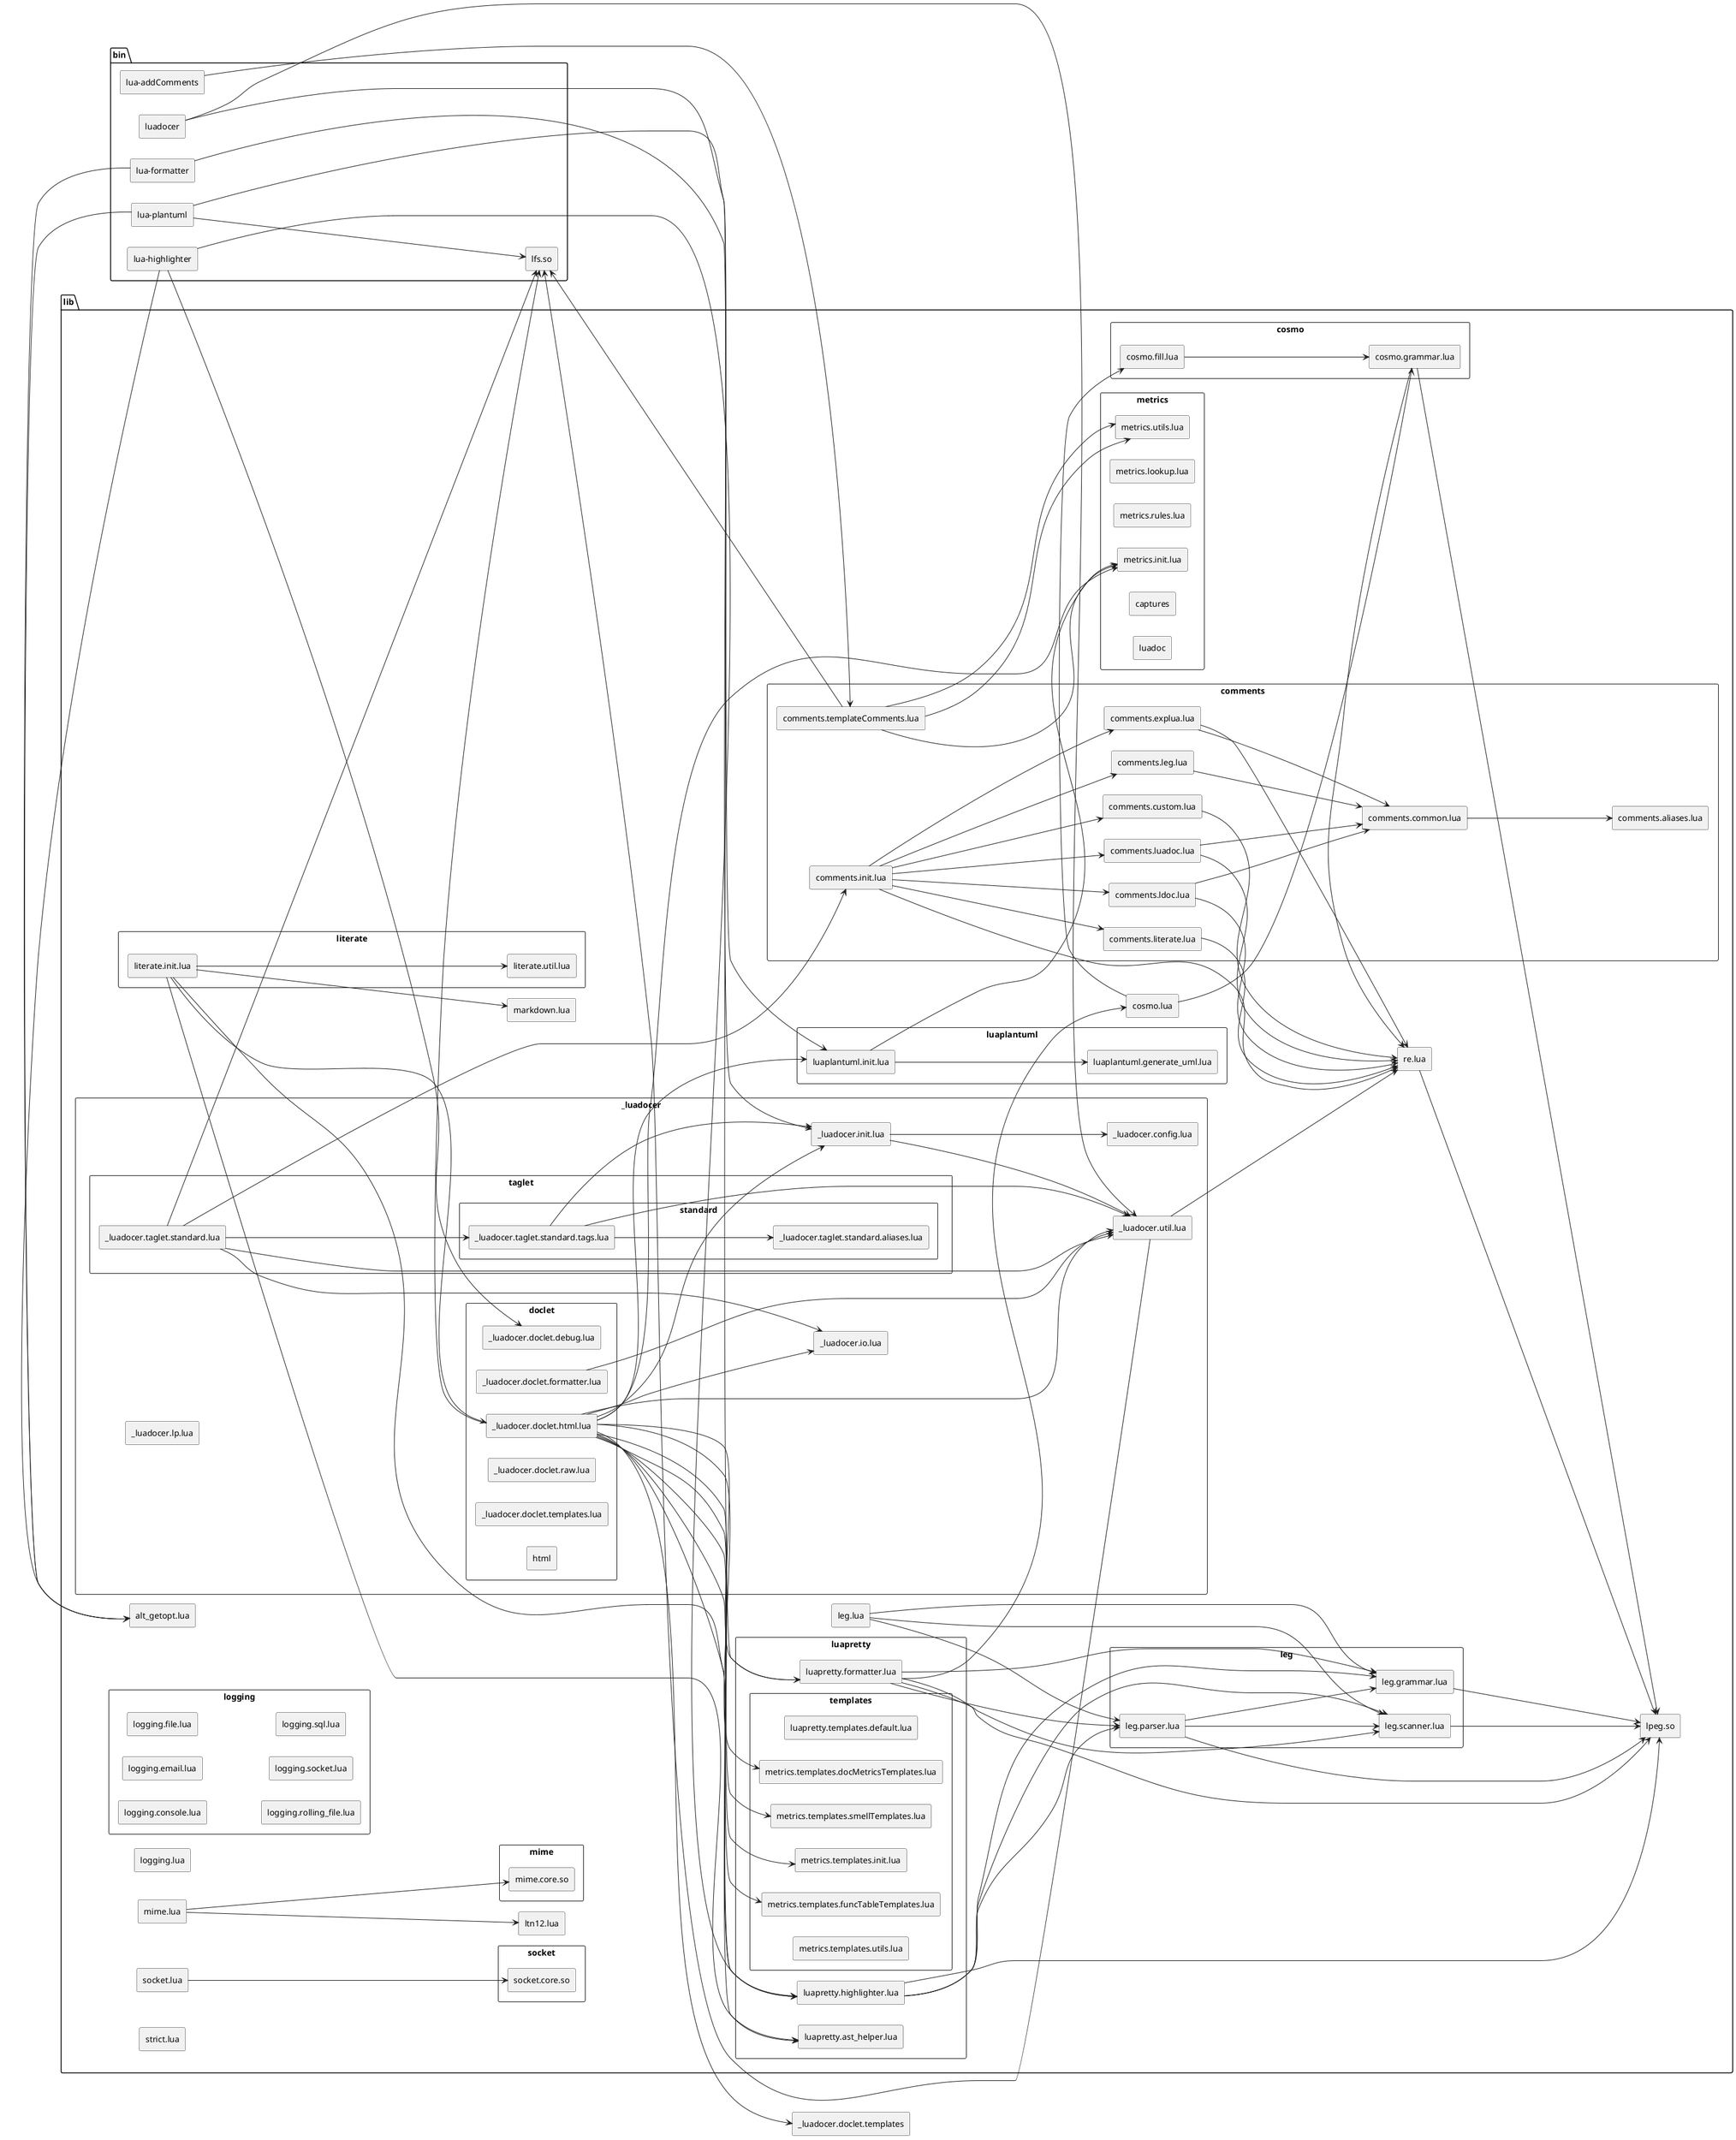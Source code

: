 @startuml
left to right direction
skinparam BackgroundColor transparent
skinparam componentStyle rectangle



package "bin" {
  [luadocer]
  [lua-plantuml]
  [lua-highlighter]
  [lua-formatter]
  [lua-addComments]
  [lfs.so]
}

package "lib" {
    [alt_getopt.lua]
    [cosmo.lua]
    [leg.lua]
    [logging.lua]
    [ltn12.lua]
    [markdown.lua]
    [mime.lua]
    [re.lua]
    [socket.lua]
    [strict.lua]
    [lpeg.so]

    component comments {
        [comments.aliases.lua] 
        [comments.common.lua]
        [comments.custom.lua]
        [comments.explua.lua]
        [comments.init.lua]
        [comments.ldoc.lua]
        [comments.leg.lua]
        [comments.literate.lua]
        [comments.luadoc.lua]
        [comments.templateComments.lua]
    }

    component cosmo {
        [cosmo.fill.lua]
        [cosmo.grammar.lua]
    }

    component leg {
        [leg.grammar.lua]
        [leg.parser.lua]
        [leg.scanner.lua]
    }
    component literate {
        [literate.init.lua]
        [literate.util.lua]
    }
    component logging {
        [logging.console.lua]
        [logging.email.lua]
        [logging.file.lua]
        [logging.rolling_file.lua]
        [logging.socket.lua]
        [logging.sql.lua]
    }
    component _luadocer {
        [_luadocer.config.lua]
        component doclet {
            [_luadocer.doclet.debug.lua]
            [_luadocer.doclet.formatter.lua]
            component html{
                
            }
            [_luadocer.doclet.html.lua]
            [_luadocer.doclet.raw.lua]
            [_luadocer.doclet.templates.lua]
        }
        [_luadocer.init.lua]
        [_luadocer.io.lua]
        [_luadocer.lp.lua]
        component taglet {
            [_luadocer.taglet.standard.lua]
            component standard {
                [_luadocer.taglet.standard.aliases.lua]
                [_luadocer.taglet.standard.tags.lua]
            }

        }
        [_luadocer.util.lua]
    }

    component luaplantuml {
        [luaplantuml.generate_uml.lua]
        [luaplantuml.init.lua]
    }
    component luapretty {
        [luapretty.ast_helper.lua]
        [luapretty.formatter.lua]
        [luapretty.highlighter.lua]
        component templates{
            [luapretty.templates.default.lua]
        }
    }    
    component metrics {

        component captures {

        }
        [metrics.init.lua]
        [metrics.lookup.lua]
        component luadoc {

        }
        [metrics.rules.lua]
        component templates {
            [metrics.templates.docMetricsTemplates.lua]
            [metrics.templates.funcTableTemplates.lua]
            [metrics.templates.init.lua]
            [metrics.templates.smellTemplates.lua]
            [metrics.templates.utils.lua]
        }
        [metrics.utils.lua]
    }
    component mime {
        [mime.core.so]
    }
    component socket {
        [socket.core.so]
    }
}

'luadocer
[luadocer]----->[_luadocer.init.lua]
[luadocer]----->[_luadocer.util.lua]

'lua-addComments
[lua-addComments]----->[comments.templateComments.lua]

'lua-formatter
[lua-formatter]----->[luapretty.formatter.lua]
[lua-formatter]----->[alt_getopt.lua]

'lua-highlighter
[lua-highlighter]----->[luapretty.highlighter.lua]
[lua-highlighter]----->[alt_getopt.lua]
[lua-highlighter]----->[_luadocer.doclet.debug.lua]

'lua-plantuml
[lua-plantuml]----->[luaplantuml.init.lua]
[lua-plantuml]----->[alt_getopt.lua]
[lua-plantuml]----->[lfs.so]


'cosmo
[cosmo.lua]----->[cosmo.grammar.lua]
[cosmo.lua]----->[cosmo.fill.lua]

'leg
[leg.lua]----->[leg.grammar.lua]
[leg.lua]----->[leg.scanner.lua]
[leg.lua]----->[leg.parser.lua]

'mime
[mime.lua]----->[ltn12.lua]
[mime.lua]----->[mime.core.so]

're
[re.lua]----->[lpeg.so]

'socket
[socket.lua]----->[socket.core.so]

'comments
[comments.common.lua]----->[comments.aliases.lua]
[comments.custom.lua]----->[re.lua]
[comments.explua.lua]----->[re.lua]
[comments.explua.lua]----->[comments.common.lua]
[comments.init.lua]----->[re.lua]

[comments.init.lua]----->[comments.explua.lua]
[comments.init.lua]----->[comments.luadoc.lua]
[comments.init.lua]----->[comments.literate.lua]
[comments.init.lua]----->[comments.custom.lua]
[comments.init.lua]----->[comments.ldoc.lua]
[comments.init.lua]----->[comments.leg.lua]

[comments.ldoc.lua]----->[re.lua]
[comments.ldoc.lua]----->[comments.common.lua]
[comments.leg.lua]----->[comments.common.lua]
[comments.literate.lua]----->[re.lua]
[comments.luadoc.lua]----->[comments.common.lua]
[comments.luadoc.lua]----->[re.lua]

[comments.templateComments.lua]----->[metrics.init.lua]
[comments.templateComments.lua]----->[metrics.utils.lua]
[comments.templateComments.lua]----->[metrics.utils.lua]
'je tu este nepouzivana zavislot na getdoc.utils
[comments.templateComments.lua]----->[lfs.so]

'cosmo
[cosmo.fill.lua]----->[cosmo.grammar.lua]
[cosmo.grammar.lua]----->[re.lua]
[cosmo.grammar.lua]----->[lpeg.so]

'leg
[leg.grammar.lua]----->[lpeg.so]
[leg.parser.lua]----->[lpeg.so]
[leg.parser.lua]----->[leg.grammar.lua]
[leg.parser.lua]----->[leg.scanner.lua]
[leg.scanner.lua]----->[lpeg.so]

'literate
[literate.init.lua]----->[luapretty.highlighter.lua]
[literate.init.lua]----->[luapretty.ast_helper.lua]
[literate.init.lua]----->[literate.util.lua]
[literate.init.lua]----->[_luadocer.doclet.html.lua]
[literate.init.lua]----->[markdown.lua]


'_luadocer
[_luadocer.init.lua]----->[_luadocer.util.lua]
[_luadocer.init.lua]----->[_luadocer.config.lua]
[_luadocer.util.lua]----->[re.lua]
[_luadocer.util.lua]----->[lfs.so]
    'doclet
    [_luadocer.doclet.formatter.lua]----->[_luadocer.util.lua]
    [_luadocer.doclet.html.lua]----->[lfs.so]
    [_luadocer.doclet.html.lua]----->[_luadocer.util.lua]
    [_luadocer.doclet.html.lua]----->[_luadocer.init.lua]
    [_luadocer.doclet.html.lua]----->[_luadocer.io.lua]
    [_luadocer.doclet.html.lua]----->[luapretty.highlighter.lua]
    [_luadocer.doclet.html.lua]----->[luapretty.formatter.lua]
    [_luadocer.doclet.html.lua]----->[luapretty.ast_helper.lua]
    [_luadocer.doclet.html.lua]----->[metrics.init.lua]
    [_luadocer.doclet.html.lua]----->[luaplantuml.init.lua]
    [_luadocer.doclet.html.lua]----->[metrics.templates.docMetricsTemplates.lua]
    [_luadocer.doclet.html.lua]----->[metrics.templates.funcTableTemplates.lua]
    [_luadocer.doclet.html.lua]----->[metrics.templates.init.lua]
    [_luadocer.doclet.html.lua]----->[metrics.templates.smellTemplates.lua]
    [_luadocer.doclet.html.lua]----->[_luadocer.doclet.templates]

    'taglet   
    [_luadocer.taglet.standard.lua]----->[_luadocer.io.lua]
    [_luadocer.taglet.standard.lua]----->[_luadocer.util.lua]
    [_luadocer.taglet.standard.lua]----->[lfs.so]
    [_luadocer.taglet.standard.lua]----->[_luadocer.taglet.standard.tags.lua]
    [_luadocer.taglet.standard.lua]----->[comments.init.lua]
        
        'standard
        [_luadocer.taglet.standard.tags.lua]----->[_luadocer.init.lua]
        [_luadocer.taglet.standard.tags.lua]----->[_luadocer.util.lua]
        [_luadocer.taglet.standard.tags.lua]----->[_luadocer.taglet.standard.aliases.lua]

'luaplantuml
[luaplantuml.init.lua]----->[luaplantuml.generate_uml.lua]
[luaplantuml.init.lua]----->[metrics.init.lua]

'luapretty
[luapretty.formatter.lua]----->[lpeg.so]
[luapretty.formatter.lua]----->[leg.parser.lua]
[luapretty.formatter.lua]----->[leg.scanner.lua]
[luapretty.formatter.lua]----->[leg.grammar.lua]
[luapretty.formatter.lua]----->[cosmo.lua]
[luapretty.highlighter.lua]----->[lpeg.so]
[luapretty.highlighter.lua]----->[leg.parser.lua]
[luapretty.highlighter.lua]----->[leg.scanner.lua]
[luapretty.highlighter.lua]----->[leg.grammar.lua]






@enduml